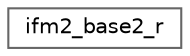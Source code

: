 digraph "Graphical Class Hierarchy"
{
 // LATEX_PDF_SIZE
  bgcolor="transparent";
  edge [fontname=Helvetica,fontsize=10,labelfontname=Helvetica,labelfontsize=10];
  node [fontname=Helvetica,fontsize=10,shape=box,height=0.2,width=0.4];
  rankdir="LR";
  Node0 [id="Node000000",label="ifm2_base2_r",height=0.2,width=0.4,color="grey40", fillcolor="white", style="filled",URL="$structifm2__base2__r.html",tooltip=" "];
}
